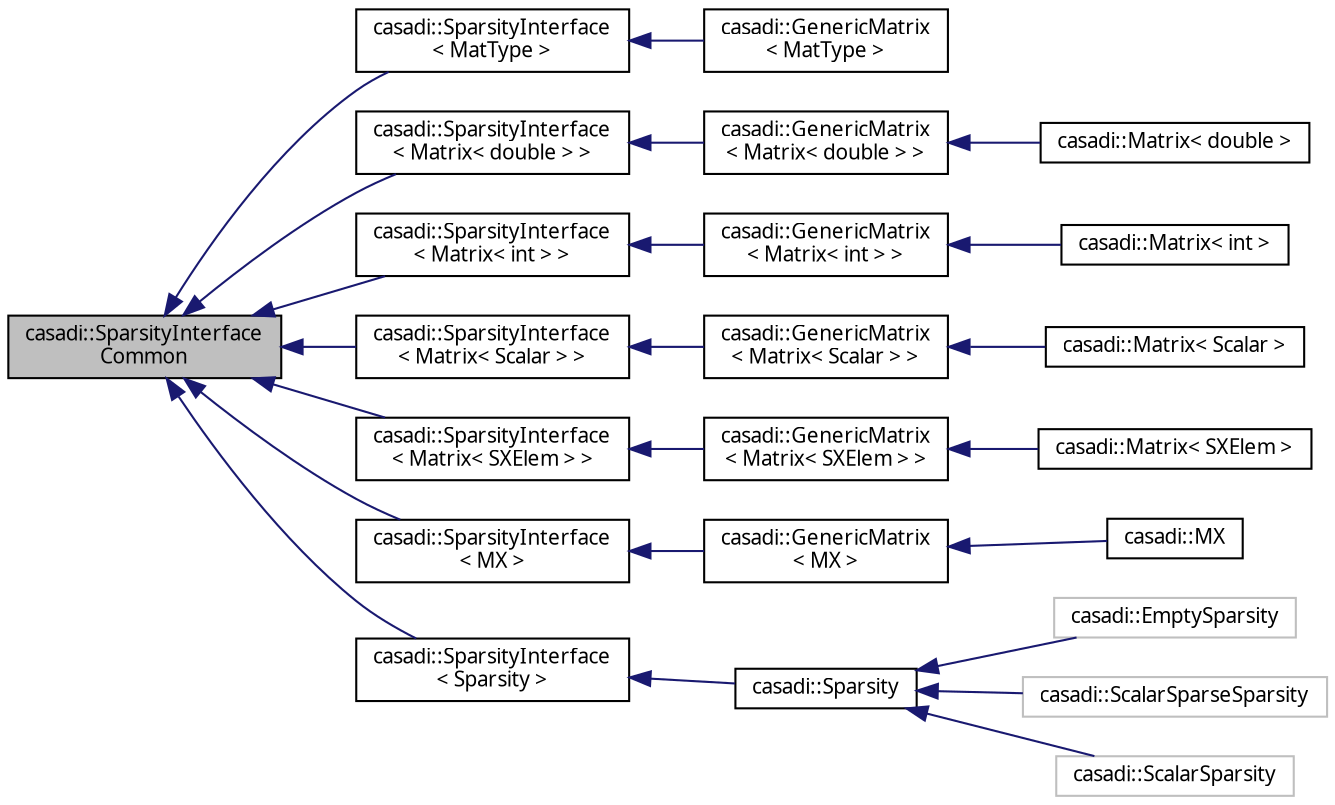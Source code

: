 digraph "casadi::SparsityInterfaceCommon"
{
  edge [fontname="FreeSans.ttf",fontsize="10",labelfontname="FreeSans.ttf",labelfontsize="10"];
  node [fontname="FreeSans.ttf",fontsize="10",shape=record];
  rankdir="LR";
  Node1 [label="casadi::SparsityInterface\lCommon",height=0.2,width=0.4,color="black", fillcolor="grey75", style="filled", fontcolor="black"];
  Node1 -> Node2 [dir="back",color="midnightblue",fontsize="10",style="solid",fontname="FreeSans.ttf"];
  Node2 [label="casadi::SparsityInterface\l\< MatType \>",height=0.2,width=0.4,color="black", fillcolor="white", style="filled",URL="$dd/d6b/classcasadi_1_1SparsityInterface.html",tooltip="Sparsity interface class. "];
  Node2 -> Node3 [dir="back",color="midnightblue",fontsize="10",style="solid",fontname="FreeSans.ttf"];
  Node3 [label="casadi::GenericMatrix\l\< MatType \>",height=0.2,width=0.4,color="black", fillcolor="white", style="filled",URL="$dc/df3/classcasadi_1_1GenericMatrix.html",tooltip="Matrix base class. "];
  Node1 -> Node4 [dir="back",color="midnightblue",fontsize="10",style="solid",fontname="FreeSans.ttf"];
  Node4 [label="casadi::SparsityInterface\l\< Matrix\< double \> \>",height=0.2,width=0.4,color="black", fillcolor="white", style="filled",URL="$dd/d6b/classcasadi_1_1SparsityInterface.html"];
  Node4 -> Node5 [dir="back",color="midnightblue",fontsize="10",style="solid",fontname="FreeSans.ttf"];
  Node5 [label="casadi::GenericMatrix\l\< Matrix\< double \> \>",height=0.2,width=0.4,color="black", fillcolor="white", style="filled",URL="$dc/df3/classcasadi_1_1GenericMatrix.html"];
  Node5 -> Node6 [dir="back",color="midnightblue",fontsize="10",style="solid",fontname="FreeSans.ttf"];
  Node6 [label="casadi::Matrix\< double \>",height=0.2,width=0.4,color="black", fillcolor="white", style="filled",URL="$dd/df2/singletoncasadi_1_1Matrix.html"];
  Node1 -> Node7 [dir="back",color="midnightblue",fontsize="10",style="solid",fontname="FreeSans.ttf"];
  Node7 [label="casadi::SparsityInterface\l\< Matrix\< int \> \>",height=0.2,width=0.4,color="black", fillcolor="white", style="filled",URL="$dd/d6b/classcasadi_1_1SparsityInterface.html"];
  Node7 -> Node8 [dir="back",color="midnightblue",fontsize="10",style="solid",fontname="FreeSans.ttf"];
  Node8 [label="casadi::GenericMatrix\l\< Matrix\< int \> \>",height=0.2,width=0.4,color="black", fillcolor="white", style="filled",URL="$dc/df3/classcasadi_1_1GenericMatrix.html"];
  Node8 -> Node9 [dir="back",color="midnightblue",fontsize="10",style="solid",fontname="FreeSans.ttf"];
  Node9 [label="casadi::Matrix\< int \>",height=0.2,width=0.4,color="black", fillcolor="white", style="filled",URL="$dd/df2/singletoncasadi_1_1Matrix.html"];
  Node1 -> Node10 [dir="back",color="midnightblue",fontsize="10",style="solid",fontname="FreeSans.ttf"];
  Node10 [label="casadi::SparsityInterface\l\< Matrix\< Scalar \> \>",height=0.2,width=0.4,color="black", fillcolor="white", style="filled",URL="$dd/d6b/classcasadi_1_1SparsityInterface.html"];
  Node10 -> Node11 [dir="back",color="midnightblue",fontsize="10",style="solid",fontname="FreeSans.ttf"];
  Node11 [label="casadi::GenericMatrix\l\< Matrix\< Scalar \> \>",height=0.2,width=0.4,color="black", fillcolor="white", style="filled",URL="$dc/df3/classcasadi_1_1GenericMatrix.html"];
  Node11 -> Node12 [dir="back",color="midnightblue",fontsize="10",style="solid",fontname="FreeSans.ttf"];
  Node12 [label="casadi::Matrix\< Scalar \>",height=0.2,width=0.4,color="black", fillcolor="white", style="filled",URL="$dd/df2/singletoncasadi_1_1Matrix.html",tooltip="Sparse matrix class. SX and DM are specializations. "];
  Node1 -> Node13 [dir="back",color="midnightblue",fontsize="10",style="solid",fontname="FreeSans.ttf"];
  Node13 [label="casadi::SparsityInterface\l\< Matrix\< SXElem \> \>",height=0.2,width=0.4,color="black", fillcolor="white", style="filled",URL="$dd/d6b/classcasadi_1_1SparsityInterface.html"];
  Node13 -> Node14 [dir="back",color="midnightblue",fontsize="10",style="solid",fontname="FreeSans.ttf"];
  Node14 [label="casadi::GenericMatrix\l\< Matrix\< SXElem \> \>",height=0.2,width=0.4,color="black", fillcolor="white", style="filled",URL="$dc/df3/classcasadi_1_1GenericMatrix.html"];
  Node14 -> Node15 [dir="back",color="midnightblue",fontsize="10",style="solid",fontname="FreeSans.ttf"];
  Node15 [label="casadi::Matrix\< SXElem \>",height=0.2,width=0.4,color="black", fillcolor="white", style="filled",URL="$dd/df2/singletoncasadi_1_1Matrix.html"];
  Node1 -> Node16 [dir="back",color="midnightblue",fontsize="10",style="solid",fontname="FreeSans.ttf"];
  Node16 [label="casadi::SparsityInterface\l\< MX \>",height=0.2,width=0.4,color="black", fillcolor="white", style="filled",URL="$dd/d6b/classcasadi_1_1SparsityInterface.html"];
  Node16 -> Node17 [dir="back",color="midnightblue",fontsize="10",style="solid",fontname="FreeSans.ttf"];
  Node17 [label="casadi::GenericMatrix\l\< MX \>",height=0.2,width=0.4,color="black", fillcolor="white", style="filled",URL="$dc/df3/classcasadi_1_1GenericMatrix.html"];
  Node17 -> Node18 [dir="back",color="midnightblue",fontsize="10",style="solid",fontname="FreeSans.ttf"];
  Node18 [label="casadi::MX",height=0.2,width=0.4,color="black", fillcolor="white", style="filled",URL="$de/d57/classcasadi_1_1MX.html",tooltip="MX - Matrix expression. "];
  Node1 -> Node19 [dir="back",color="midnightblue",fontsize="10",style="solid",fontname="FreeSans.ttf"];
  Node19 [label="casadi::SparsityInterface\l\< Sparsity \>",height=0.2,width=0.4,color="black", fillcolor="white", style="filled",URL="$dd/d6b/classcasadi_1_1SparsityInterface.html"];
  Node19 -> Node20 [dir="back",color="midnightblue",fontsize="10",style="solid",fontname="FreeSans.ttf"];
  Node20 [label="casadi::Sparsity",height=0.2,width=0.4,color="black", fillcolor="white", style="filled",URL="$d5/da8/classcasadi_1_1Sparsity.html",tooltip="General sparsity class. "];
  Node20 -> Node21 [dir="back",color="midnightblue",fontsize="10",style="solid",fontname="FreeSans.ttf"];
  Node21 [label="casadi::EmptySparsity",height=0.2,width=0.4,color="grey75", fillcolor="white", style="filled"];
  Node20 -> Node22 [dir="back",color="midnightblue",fontsize="10",style="solid",fontname="FreeSans.ttf"];
  Node22 [label="casadi::ScalarSparseSparsity",height=0.2,width=0.4,color="grey75", fillcolor="white", style="filled"];
  Node20 -> Node23 [dir="back",color="midnightblue",fontsize="10",style="solid",fontname="FreeSans.ttf"];
  Node23 [label="casadi::ScalarSparsity",height=0.2,width=0.4,color="grey75", fillcolor="white", style="filled"];
}

